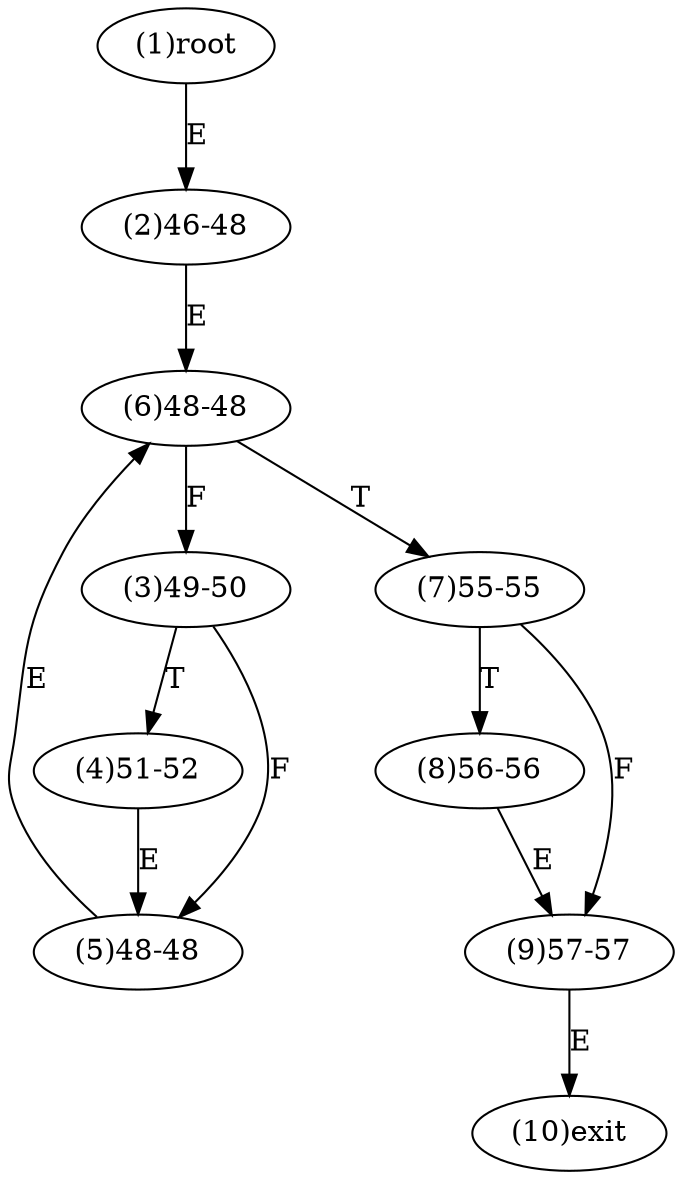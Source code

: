 digraph "" { 
1[ label="(1)root"];
2[ label="(2)46-48"];
3[ label="(3)49-50"];
4[ label="(4)51-52"];
5[ label="(5)48-48"];
6[ label="(6)48-48"];
7[ label="(7)55-55"];
8[ label="(8)56-56"];
9[ label="(9)57-57"];
10[ label="(10)exit"];
1->2[ label="E"];
2->6[ label="E"];
3->5[ label="F"];
3->4[ label="T"];
4->5[ label="E"];
5->6[ label="E"];
6->3[ label="F"];
6->7[ label="T"];
7->9[ label="F"];
7->8[ label="T"];
8->9[ label="E"];
9->10[ label="E"];
}